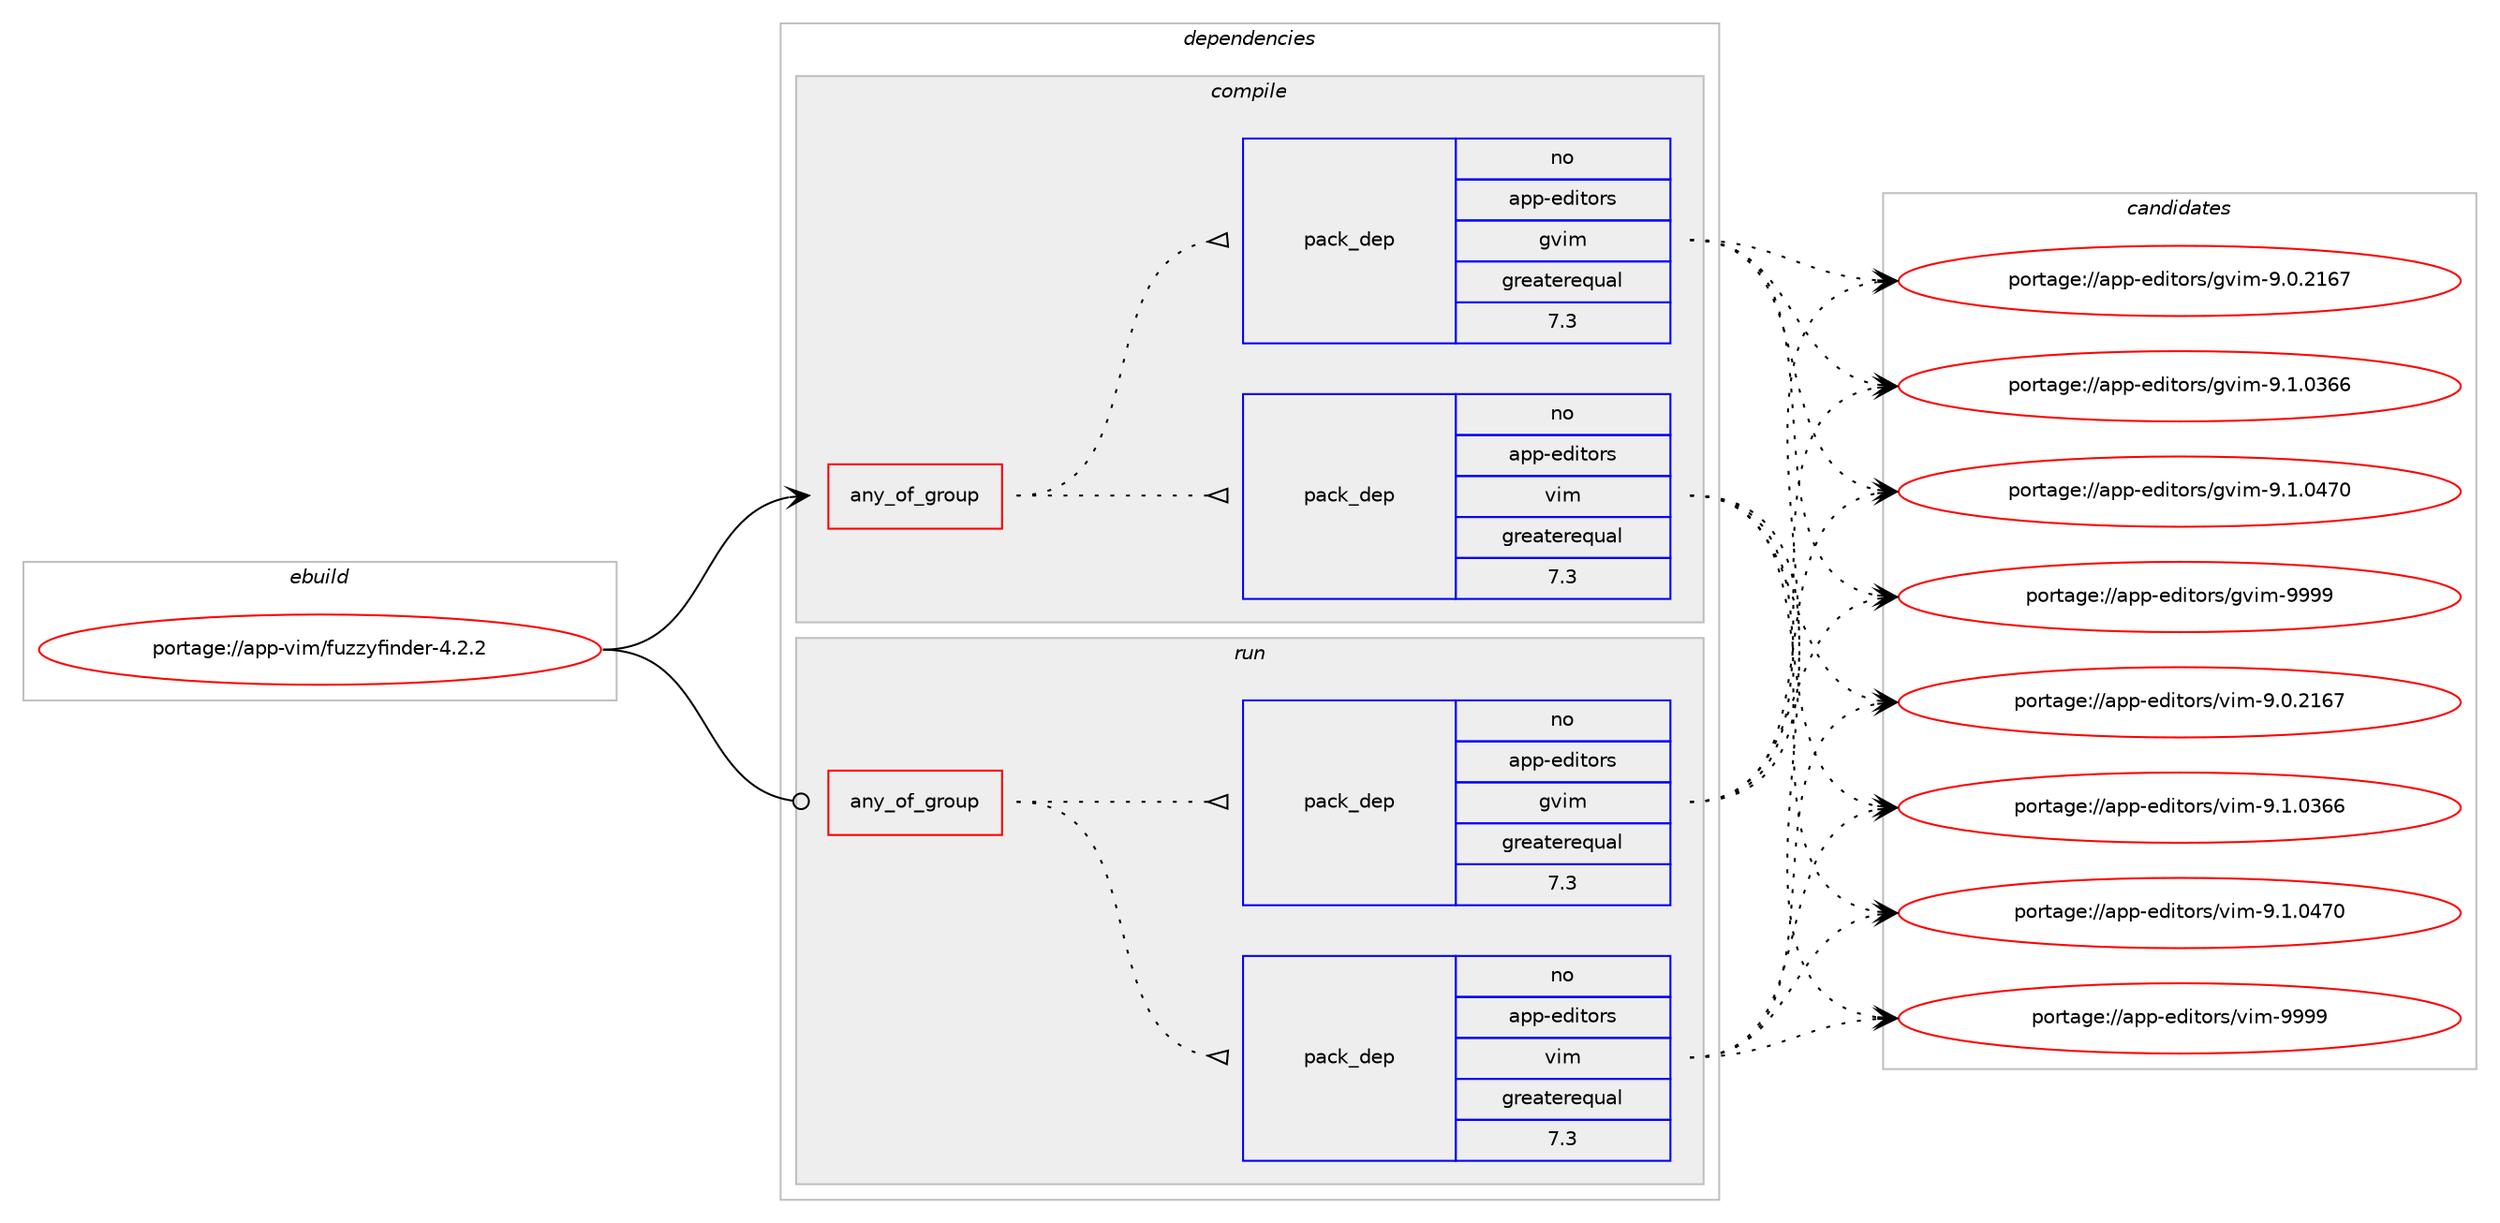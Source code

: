 digraph prolog {

# *************
# Graph options
# *************

newrank=true;
concentrate=true;
compound=true;
graph [rankdir=LR,fontname=Helvetica,fontsize=10,ranksep=1.5];#, ranksep=2.5, nodesep=0.2];
edge  [arrowhead=vee];
node  [fontname=Helvetica,fontsize=10];

# **********
# The ebuild
# **********

subgraph cluster_leftcol {
color=gray;
rank=same;
label=<<i>ebuild</i>>;
id [label="portage://app-vim/fuzzyfinder-4.2.2", color=red, width=4, href="../app-vim/fuzzyfinder-4.2.2.svg"];
}

# ****************
# The dependencies
# ****************

subgraph cluster_midcol {
color=gray;
label=<<i>dependencies</i>>;
subgraph cluster_compile {
fillcolor="#eeeeee";
style=filled;
label=<<i>compile</i>>;
subgraph any559 {
dependency27802 [label=<<TABLE BORDER="0" CELLBORDER="1" CELLSPACING="0" CELLPADDING="4"><TR><TD CELLPADDING="10">any_of_group</TD></TR></TABLE>>, shape=none, color=red];subgraph pack11262 {
dependency27803 [label=<<TABLE BORDER="0" CELLBORDER="1" CELLSPACING="0" CELLPADDING="4" WIDTH="220"><TR><TD ROWSPAN="6" CELLPADDING="30">pack_dep</TD></TR><TR><TD WIDTH="110">no</TD></TR><TR><TD>app-editors</TD></TR><TR><TD>vim</TD></TR><TR><TD>greaterequal</TD></TR><TR><TD>7.3</TD></TR></TABLE>>, shape=none, color=blue];
}
dependency27802:e -> dependency27803:w [weight=20,style="dotted",arrowhead="oinv"];
subgraph pack11263 {
dependency27804 [label=<<TABLE BORDER="0" CELLBORDER="1" CELLSPACING="0" CELLPADDING="4" WIDTH="220"><TR><TD ROWSPAN="6" CELLPADDING="30">pack_dep</TD></TR><TR><TD WIDTH="110">no</TD></TR><TR><TD>app-editors</TD></TR><TR><TD>gvim</TD></TR><TR><TD>greaterequal</TD></TR><TR><TD>7.3</TD></TR></TABLE>>, shape=none, color=blue];
}
dependency27802:e -> dependency27804:w [weight=20,style="dotted",arrowhead="oinv"];
}
id:e -> dependency27802:w [weight=20,style="solid",arrowhead="vee"];
# *** BEGIN UNKNOWN DEPENDENCY TYPE (TODO) ***
# id -> package_dependency(portage://app-vim/fuzzyfinder-4.2.2,install,no,app-arch,unzip,none,[,,],[],[])
# *** END UNKNOWN DEPENDENCY TYPE (TODO) ***

}
subgraph cluster_compileandrun {
fillcolor="#eeeeee";
style=filled;
label=<<i>compile and run</i>>;
}
subgraph cluster_run {
fillcolor="#eeeeee";
style=filled;
label=<<i>run</i>>;
subgraph any560 {
dependency27805 [label=<<TABLE BORDER="0" CELLBORDER="1" CELLSPACING="0" CELLPADDING="4"><TR><TD CELLPADDING="10">any_of_group</TD></TR></TABLE>>, shape=none, color=red];subgraph pack11264 {
dependency27806 [label=<<TABLE BORDER="0" CELLBORDER="1" CELLSPACING="0" CELLPADDING="4" WIDTH="220"><TR><TD ROWSPAN="6" CELLPADDING="30">pack_dep</TD></TR><TR><TD WIDTH="110">no</TD></TR><TR><TD>app-editors</TD></TR><TR><TD>vim</TD></TR><TR><TD>greaterequal</TD></TR><TR><TD>7.3</TD></TR></TABLE>>, shape=none, color=blue];
}
dependency27805:e -> dependency27806:w [weight=20,style="dotted",arrowhead="oinv"];
subgraph pack11265 {
dependency27807 [label=<<TABLE BORDER="0" CELLBORDER="1" CELLSPACING="0" CELLPADDING="4" WIDTH="220"><TR><TD ROWSPAN="6" CELLPADDING="30">pack_dep</TD></TR><TR><TD WIDTH="110">no</TD></TR><TR><TD>app-editors</TD></TR><TR><TD>gvim</TD></TR><TR><TD>greaterequal</TD></TR><TR><TD>7.3</TD></TR></TABLE>>, shape=none, color=blue];
}
dependency27805:e -> dependency27807:w [weight=20,style="dotted",arrowhead="oinv"];
}
id:e -> dependency27805:w [weight=20,style="solid",arrowhead="odot"];
# *** BEGIN UNKNOWN DEPENDENCY TYPE (TODO) ***
# id -> package_dependency(portage://app-vim/fuzzyfinder-4.2.2,run,no,app-vim,l9,none,[,,],[],[])
# *** END UNKNOWN DEPENDENCY TYPE (TODO) ***

}
}

# **************
# The candidates
# **************

subgraph cluster_choices {
rank=same;
color=gray;
label=<<i>candidates</i>>;

subgraph choice11262 {
color=black;
nodesep=1;
choice971121124510110010511611111411547118105109455746484650495455 [label="portage://app-editors/vim-9.0.2167", color=red, width=4,href="../app-editors/vim-9.0.2167.svg"];
choice971121124510110010511611111411547118105109455746494648515454 [label="portage://app-editors/vim-9.1.0366", color=red, width=4,href="../app-editors/vim-9.1.0366.svg"];
choice971121124510110010511611111411547118105109455746494648525548 [label="portage://app-editors/vim-9.1.0470", color=red, width=4,href="../app-editors/vim-9.1.0470.svg"];
choice9711211245101100105116111114115471181051094557575757 [label="portage://app-editors/vim-9999", color=red, width=4,href="../app-editors/vim-9999.svg"];
dependency27803:e -> choice971121124510110010511611111411547118105109455746484650495455:w [style=dotted,weight="100"];
dependency27803:e -> choice971121124510110010511611111411547118105109455746494648515454:w [style=dotted,weight="100"];
dependency27803:e -> choice971121124510110010511611111411547118105109455746494648525548:w [style=dotted,weight="100"];
dependency27803:e -> choice9711211245101100105116111114115471181051094557575757:w [style=dotted,weight="100"];
}
subgraph choice11263 {
color=black;
nodesep=1;
choice971121124510110010511611111411547103118105109455746484650495455 [label="portage://app-editors/gvim-9.0.2167", color=red, width=4,href="../app-editors/gvim-9.0.2167.svg"];
choice971121124510110010511611111411547103118105109455746494648515454 [label="portage://app-editors/gvim-9.1.0366", color=red, width=4,href="../app-editors/gvim-9.1.0366.svg"];
choice971121124510110010511611111411547103118105109455746494648525548 [label="portage://app-editors/gvim-9.1.0470", color=red, width=4,href="../app-editors/gvim-9.1.0470.svg"];
choice9711211245101100105116111114115471031181051094557575757 [label="portage://app-editors/gvim-9999", color=red, width=4,href="../app-editors/gvim-9999.svg"];
dependency27804:e -> choice971121124510110010511611111411547103118105109455746484650495455:w [style=dotted,weight="100"];
dependency27804:e -> choice971121124510110010511611111411547103118105109455746494648515454:w [style=dotted,weight="100"];
dependency27804:e -> choice971121124510110010511611111411547103118105109455746494648525548:w [style=dotted,weight="100"];
dependency27804:e -> choice9711211245101100105116111114115471031181051094557575757:w [style=dotted,weight="100"];
}
subgraph choice11264 {
color=black;
nodesep=1;
choice971121124510110010511611111411547118105109455746484650495455 [label="portage://app-editors/vim-9.0.2167", color=red, width=4,href="../app-editors/vim-9.0.2167.svg"];
choice971121124510110010511611111411547118105109455746494648515454 [label="portage://app-editors/vim-9.1.0366", color=red, width=4,href="../app-editors/vim-9.1.0366.svg"];
choice971121124510110010511611111411547118105109455746494648525548 [label="portage://app-editors/vim-9.1.0470", color=red, width=4,href="../app-editors/vim-9.1.0470.svg"];
choice9711211245101100105116111114115471181051094557575757 [label="portage://app-editors/vim-9999", color=red, width=4,href="../app-editors/vim-9999.svg"];
dependency27806:e -> choice971121124510110010511611111411547118105109455746484650495455:w [style=dotted,weight="100"];
dependency27806:e -> choice971121124510110010511611111411547118105109455746494648515454:w [style=dotted,weight="100"];
dependency27806:e -> choice971121124510110010511611111411547118105109455746494648525548:w [style=dotted,weight="100"];
dependency27806:e -> choice9711211245101100105116111114115471181051094557575757:w [style=dotted,weight="100"];
}
subgraph choice11265 {
color=black;
nodesep=1;
choice971121124510110010511611111411547103118105109455746484650495455 [label="portage://app-editors/gvim-9.0.2167", color=red, width=4,href="../app-editors/gvim-9.0.2167.svg"];
choice971121124510110010511611111411547103118105109455746494648515454 [label="portage://app-editors/gvim-9.1.0366", color=red, width=4,href="../app-editors/gvim-9.1.0366.svg"];
choice971121124510110010511611111411547103118105109455746494648525548 [label="portage://app-editors/gvim-9.1.0470", color=red, width=4,href="../app-editors/gvim-9.1.0470.svg"];
choice9711211245101100105116111114115471031181051094557575757 [label="portage://app-editors/gvim-9999", color=red, width=4,href="../app-editors/gvim-9999.svg"];
dependency27807:e -> choice971121124510110010511611111411547103118105109455746484650495455:w [style=dotted,weight="100"];
dependency27807:e -> choice971121124510110010511611111411547103118105109455746494648515454:w [style=dotted,weight="100"];
dependency27807:e -> choice971121124510110010511611111411547103118105109455746494648525548:w [style=dotted,weight="100"];
dependency27807:e -> choice9711211245101100105116111114115471031181051094557575757:w [style=dotted,weight="100"];
}
}

}
